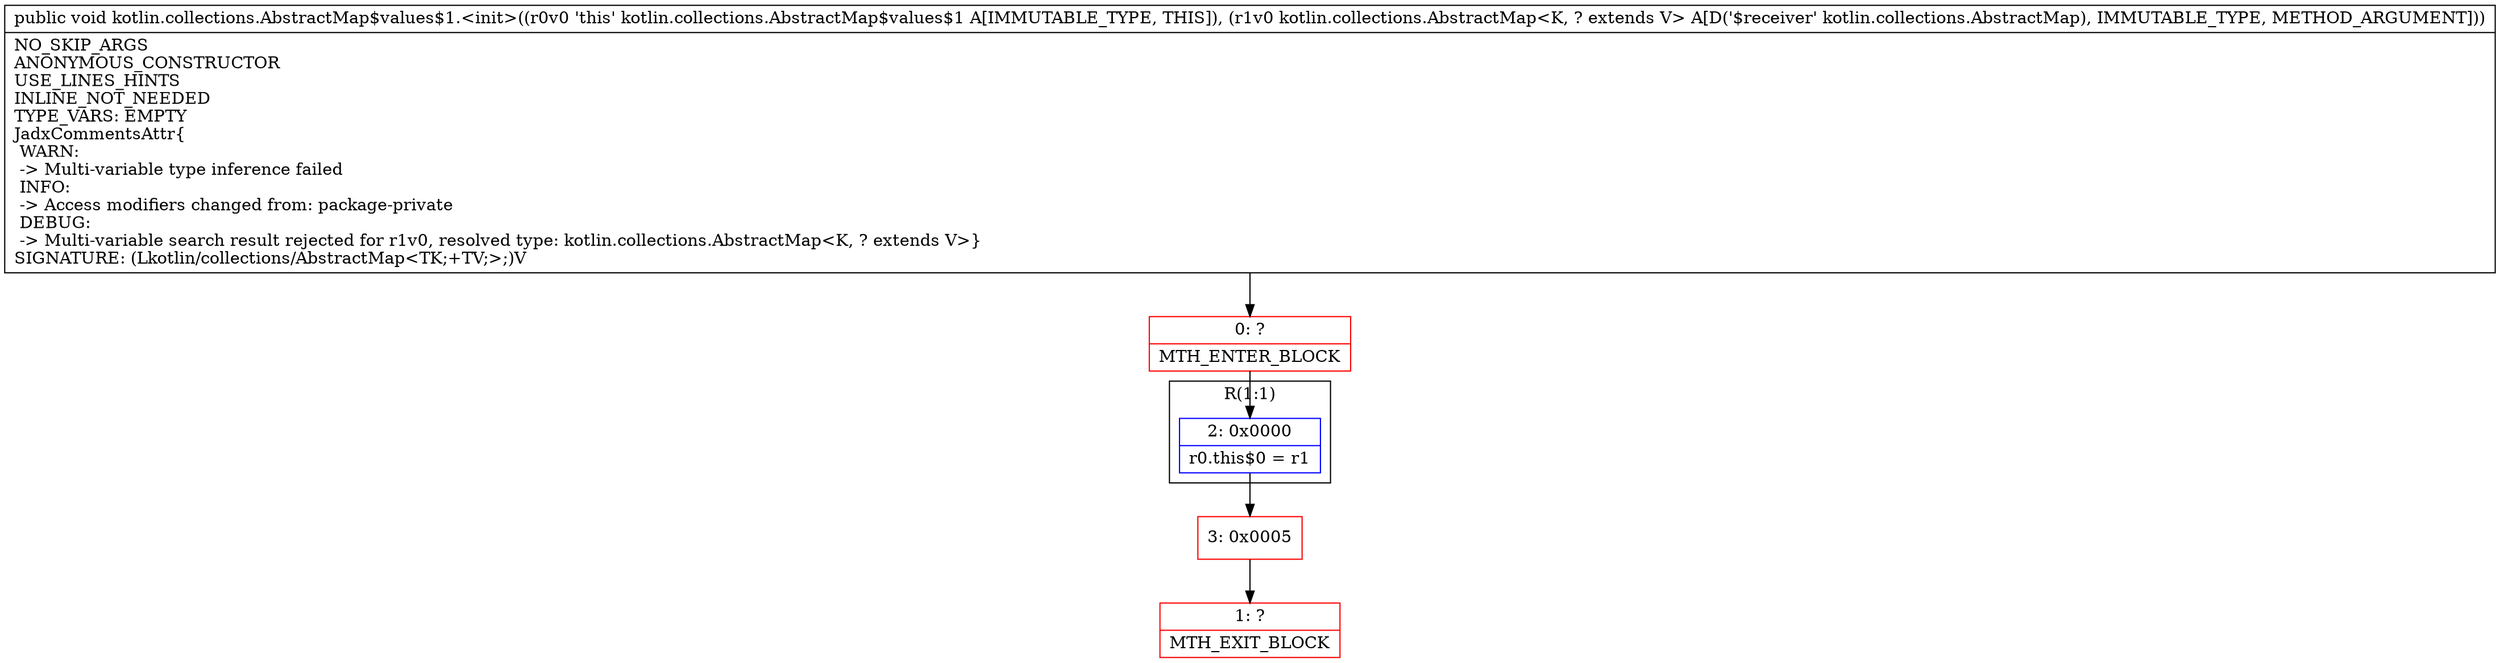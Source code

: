digraph "CFG forkotlin.collections.AbstractMap$values$1.\<init\>(Lkotlin\/collections\/AbstractMap;)V" {
subgraph cluster_Region_1271635816 {
label = "R(1:1)";
node [shape=record,color=blue];
Node_2 [shape=record,label="{2\:\ 0x0000|r0.this$0 = r1\l}"];
}
Node_0 [shape=record,color=red,label="{0\:\ ?|MTH_ENTER_BLOCK\l}"];
Node_3 [shape=record,color=red,label="{3\:\ 0x0005}"];
Node_1 [shape=record,color=red,label="{1\:\ ?|MTH_EXIT_BLOCK\l}"];
MethodNode[shape=record,label="{public void kotlin.collections.AbstractMap$values$1.\<init\>((r0v0 'this' kotlin.collections.AbstractMap$values$1 A[IMMUTABLE_TYPE, THIS]), (r1v0 kotlin.collections.AbstractMap\<K, ? extends V\> A[D('$receiver' kotlin.collections.AbstractMap), IMMUTABLE_TYPE, METHOD_ARGUMENT]))  | NO_SKIP_ARGS\lANONYMOUS_CONSTRUCTOR\lUSE_LINES_HINTS\lINLINE_NOT_NEEDED\lTYPE_VARS: EMPTY\lJadxCommentsAttr\{\l WARN: \l \-\> Multi\-variable type inference failed\l INFO: \l \-\> Access modifiers changed from: package\-private\l DEBUG: \l \-\> Multi\-variable search result rejected for r1v0, resolved type: kotlin.collections.AbstractMap\<K, ? extends V\>\}\lSIGNATURE: (Lkotlin\/collections\/AbstractMap\<TK;+TV;\>;)V\l}"];
MethodNode -> Node_0;Node_2 -> Node_3;
Node_0 -> Node_2;
Node_3 -> Node_1;
}

